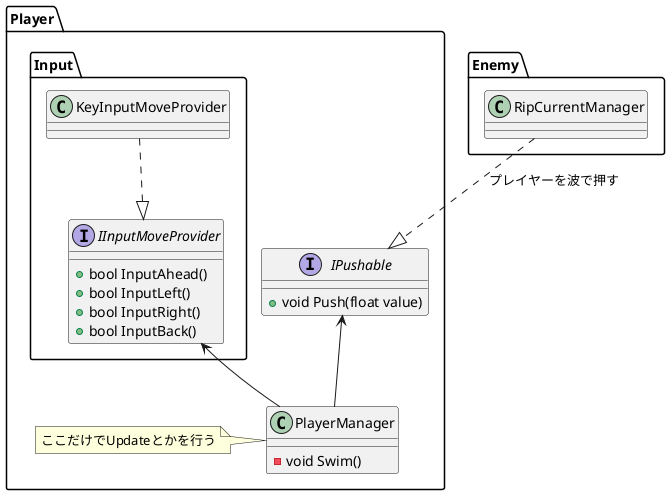 ﻿@startuml
'https://plantuml.com/class-diagram

namespace Player{
class PlayerManager{
-void Swim()
}
note left of PlayerManager : ここだけでUpdateとかを行う

namespace Input{
class KeyInputMoveProvider{
}
interface IInputMoveProvider{
+bool InputAhead()
+bool InputLeft()
+bool InputRight()
+bool InputBack()
}
}
interface IPushable{
+void Push(float value)
}
}

namespace Enemy{
class RipCurrentManager{
}
}

Player.Input.KeyInputMoveProvider..|>Player.Input.IInputMoveProvider
Enemy.RipCurrentManager..|>Player.IPushable : プレイヤーを波で押す
Player.PlayerManager-u->Player.IPushable
Player.PlayerManager-u->Player.Input.IInputMoveProvider

@enduml